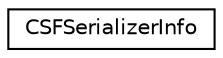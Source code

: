 digraph "Graphical Class Hierarchy"
{
 // LATEX_PDF_SIZE
  edge [fontname="Helvetica",fontsize="10",labelfontname="Helvetica",labelfontsize="10"];
  node [fontname="Helvetica",fontsize="10",shape=record];
  rankdir="LR";
  Node0 [label="CSFSerializerInfo",height=0.2,width=0.4,color="black", fillcolor="white", style="filled",URL="$struct_c_s_f_serializer_info.html",tooltip=" "];
}
